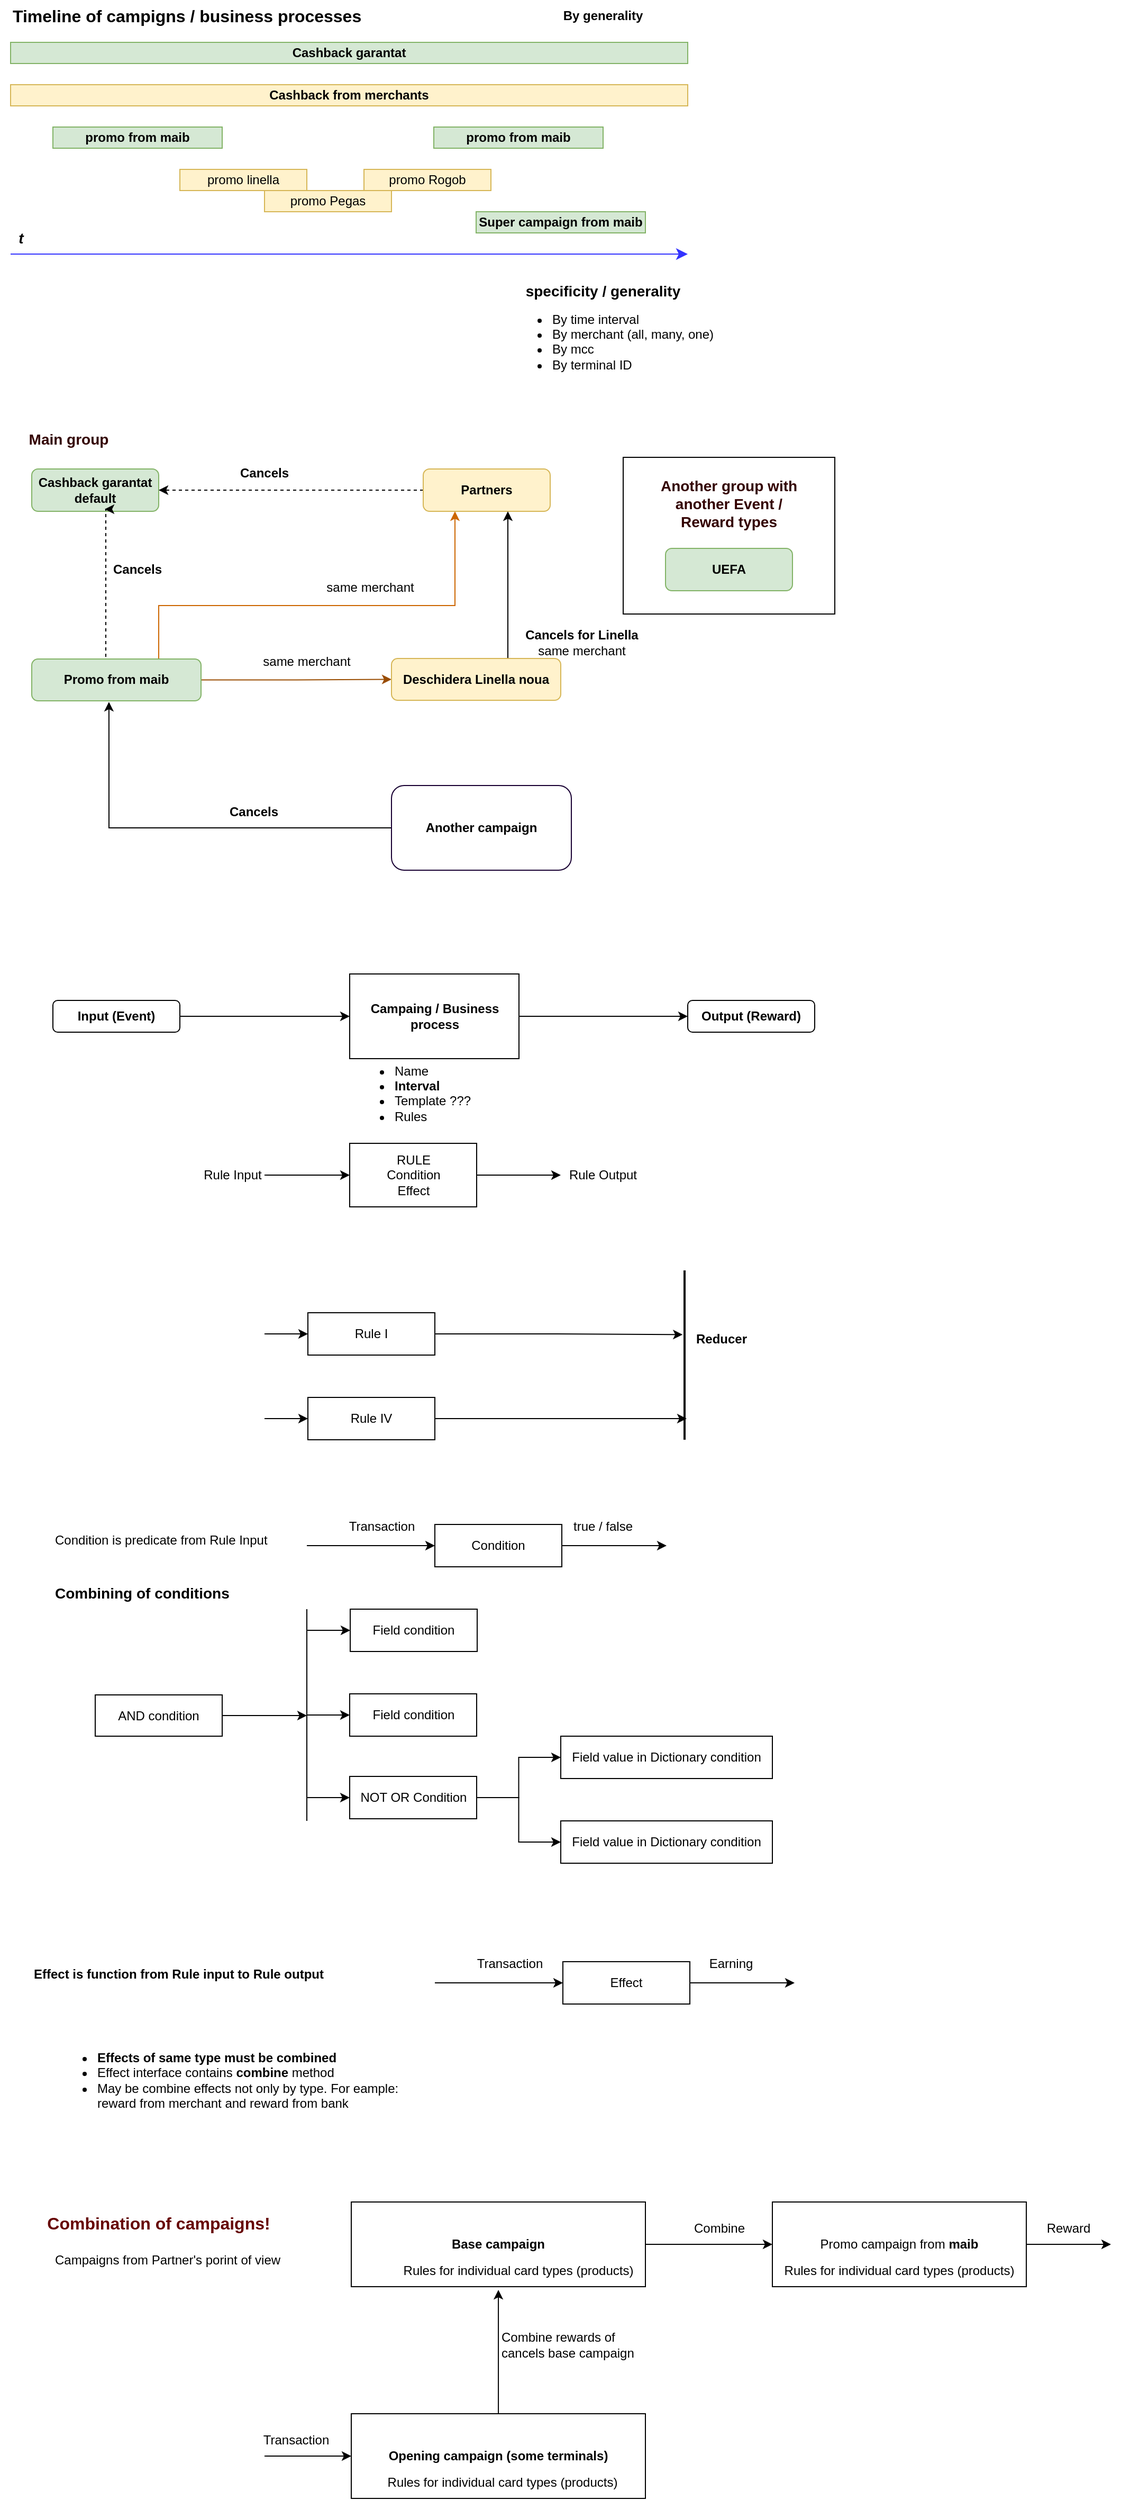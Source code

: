 <mxfile version="21.2.9" type="github">
  <diagram name="Страница 1" id="TAQ5d7j4zBhrqEJKE11E">
    <mxGraphModel dx="1380" dy="807" grid="1" gridSize="10" guides="1" tooltips="1" connect="1" arrows="1" fold="1" page="1" pageScale="1" pageWidth="827" pageHeight="1169" math="0" shadow="0">
      <root>
        <mxCell id="0" />
        <mxCell id="1" parent="0" />
        <mxCell id="bjk2vdLy0Dc0wwWH_pov-1" value="&lt;b&gt;Cashback garantat&lt;/b&gt;" style="rounded=0;whiteSpace=wrap;html=1;fillColor=#d5e8d4;strokeColor=#82b366;" vertex="1" parent="1">
          <mxGeometry x="40" y="80" width="640" height="20" as="geometry" />
        </mxCell>
        <mxCell id="bjk2vdLy0Dc0wwWH_pov-2" value="&lt;b&gt;&lt;font style=&quot;font-size: 16px;&quot;&gt;Timeline of campigns / business processes&lt;/font&gt;&lt;/b&gt;" style="text;html=1;strokeColor=none;fillColor=none;align=left;verticalAlign=middle;whiteSpace=wrap;rounded=0;" vertex="1" parent="1">
          <mxGeometry x="40" y="40" width="340" height="30" as="geometry" />
        </mxCell>
        <mxCell id="bjk2vdLy0Dc0wwWH_pov-3" value="&lt;b&gt;By generality&lt;/b&gt;" style="text;html=1;strokeColor=none;fillColor=none;align=center;verticalAlign=middle;whiteSpace=wrap;rounded=0;" vertex="1" parent="1">
          <mxGeometry x="520" y="40" width="160" height="30" as="geometry" />
        </mxCell>
        <mxCell id="bjk2vdLy0Dc0wwWH_pov-4" value="&lt;b&gt;Cashback from merchants&lt;/b&gt;" style="rounded=0;whiteSpace=wrap;html=1;fillColor=#fff2cc;strokeColor=#d6b656;" vertex="1" parent="1">
          <mxGeometry x="40" y="120" width="640" height="20" as="geometry" />
        </mxCell>
        <mxCell id="bjk2vdLy0Dc0wwWH_pov-5" value="&lt;b&gt;promo from maib&lt;/b&gt;" style="rounded=0;whiteSpace=wrap;html=1;fillColor=#d5e8d4;strokeColor=#82b366;" vertex="1" parent="1">
          <mxGeometry x="80" y="160" width="160" height="20" as="geometry" />
        </mxCell>
        <mxCell id="bjk2vdLy0Dc0wwWH_pov-6" value="&lt;b&gt;promo from maib&lt;/b&gt;" style="rounded=0;whiteSpace=wrap;html=1;fillColor=#d5e8d4;strokeColor=#82b366;" vertex="1" parent="1">
          <mxGeometry x="440" y="160" width="160" height="20" as="geometry" />
        </mxCell>
        <mxCell id="bjk2vdLy0Dc0wwWH_pov-7" value="" style="edgeStyle=elbowEdgeStyle;elbow=horizontal;endArrow=classic;html=1;curved=0;rounded=0;endSize=8;startSize=8;strokeColor=#3333FF;" edge="1" parent="1">
          <mxGeometry width="50" height="50" relative="1" as="geometry">
            <mxPoint x="40" y="280" as="sourcePoint" />
            <mxPoint x="680" y="280" as="targetPoint" />
          </mxGeometry>
        </mxCell>
        <mxCell id="bjk2vdLy0Dc0wwWH_pov-8" value="&lt;b&gt;&lt;i&gt;&lt;font style=&quot;font-size: 14px;&quot;&gt;t&lt;/font&gt;&lt;/i&gt;&lt;/b&gt;" style="text;html=1;strokeColor=none;fillColor=none;align=center;verticalAlign=middle;whiteSpace=wrap;rounded=0;" vertex="1" parent="1">
          <mxGeometry x="40" y="250" width="20" height="30" as="geometry" />
        </mxCell>
        <mxCell id="bjk2vdLy0Dc0wwWH_pov-9" value="promo linella" style="rounded=0;whiteSpace=wrap;html=1;fillColor=#fff2cc;strokeColor=#d6b656;" vertex="1" parent="1">
          <mxGeometry x="200" y="200" width="120" height="20" as="geometry" />
        </mxCell>
        <mxCell id="bjk2vdLy0Dc0wwWH_pov-10" value="promo Pegas" style="rounded=0;whiteSpace=wrap;html=1;fillColor=#fff2cc;strokeColor=#d6b656;" vertex="1" parent="1">
          <mxGeometry x="280" y="220" width="120" height="20" as="geometry" />
        </mxCell>
        <mxCell id="bjk2vdLy0Dc0wwWH_pov-11" value="promo Rogob" style="rounded=0;whiteSpace=wrap;html=1;fillColor=#fff2cc;strokeColor=#d6b656;" vertex="1" parent="1">
          <mxGeometry x="374" y="200" width="120" height="20" as="geometry" />
        </mxCell>
        <mxCell id="bjk2vdLy0Dc0wwWH_pov-12" value="&lt;b&gt;Super campaign from maib&lt;/b&gt;" style="rounded=0;whiteSpace=wrap;html=1;fillColor=#d5e8d4;strokeColor=#82b366;" vertex="1" parent="1">
          <mxGeometry x="480" y="240" width="160" height="20" as="geometry" />
        </mxCell>
        <mxCell id="bjk2vdLy0Dc0wwWH_pov-13" value="&lt;b&gt;&lt;font style=&quot;font-size: 14px;&quot;&gt;specificity / generality&lt;/font&gt;&lt;/b&gt;" style="text;html=1;strokeColor=none;fillColor=none;align=center;verticalAlign=middle;whiteSpace=wrap;rounded=0;" vertex="1" parent="1">
          <mxGeometry x="520" y="300" width="160" height="30" as="geometry" />
        </mxCell>
        <mxCell id="bjk2vdLy0Dc0wwWH_pov-14" value="&lt;ul&gt;&lt;li&gt;By time interval&lt;/li&gt;&lt;li&gt;By merchant (all, many, one)&lt;/li&gt;&lt;li&gt;By mcc&lt;/li&gt;&lt;li&gt;By terminal ID&lt;/li&gt;&lt;/ul&gt;" style="text;strokeColor=none;fillColor=none;html=1;whiteSpace=wrap;verticalAlign=middle;overflow=hidden;" vertex="1" parent="1">
          <mxGeometry x="510" y="320" width="200" height="80" as="geometry" />
        </mxCell>
        <mxCell id="bjk2vdLy0Dc0wwWH_pov-15" value="" style="rounded=0;whiteSpace=wrap;html=1;" vertex="1" parent="1">
          <mxGeometry x="619" y="472" width="200" height="148" as="geometry" />
        </mxCell>
        <mxCell id="bjk2vdLy0Dc0wwWH_pov-16" value="&lt;b&gt;Cashback garantat&lt;br&gt;default&lt;br&gt;&lt;/b&gt;" style="rounded=1;whiteSpace=wrap;html=1;fillColor=#d5e8d4;strokeColor=#82b366;" vertex="1" parent="1">
          <mxGeometry x="60" y="483" width="120" height="40" as="geometry" />
        </mxCell>
        <mxCell id="bjk2vdLy0Dc0wwWH_pov-17" style="edgeStyle=orthogonalEdgeStyle;rounded=0;orthogonalLoop=1;jettySize=auto;html=1;exitX=0;exitY=0.5;exitDx=0;exitDy=0;dashed=1;" edge="1" parent="1" source="bjk2vdLy0Dc0wwWH_pov-18" target="bjk2vdLy0Dc0wwWH_pov-16">
          <mxGeometry relative="1" as="geometry">
            <mxPoint x="380" y="503" as="sourcePoint" />
          </mxGeometry>
        </mxCell>
        <mxCell id="bjk2vdLy0Dc0wwWH_pov-18" value="&lt;b&gt;Partners&lt;/b&gt;" style="rounded=1;whiteSpace=wrap;html=1;fillColor=#fff2cc;strokeColor=#d6b656;" vertex="1" parent="1">
          <mxGeometry x="430" y="483" width="120" height="40" as="geometry" />
        </mxCell>
        <mxCell id="bjk2vdLy0Dc0wwWH_pov-19" value="&lt;b&gt;Cancels&lt;/b&gt;" style="text;html=1;strokeColor=none;fillColor=none;align=center;verticalAlign=middle;whiteSpace=wrap;rounded=0;" vertex="1" parent="1">
          <mxGeometry x="130" y="563" width="60" height="30" as="geometry" />
        </mxCell>
        <mxCell id="bjk2vdLy0Dc0wwWH_pov-20" style="edgeStyle=orthogonalEdgeStyle;rounded=0;orthogonalLoop=1;jettySize=auto;html=1;exitX=0.5;exitY=0;exitDx=0;exitDy=0;entryX=0.575;entryY=0.95;entryDx=0;entryDy=0;entryPerimeter=0;dashed=1;" edge="1" parent="1" source="bjk2vdLy0Dc0wwWH_pov-23" target="bjk2vdLy0Dc0wwWH_pov-16">
          <mxGeometry relative="1" as="geometry">
            <mxPoint x="130" y="532" as="targetPoint" />
            <Array as="points">
              <mxPoint x="130" y="663" />
            </Array>
          </mxGeometry>
        </mxCell>
        <mxCell id="bjk2vdLy0Dc0wwWH_pov-21" style="edgeStyle=orthogonalEdgeStyle;rounded=0;orthogonalLoop=1;jettySize=auto;html=1;entryX=0;entryY=0.5;entryDx=0;entryDy=0;strokeColor=#994C00;" edge="1" parent="1" source="bjk2vdLy0Dc0wwWH_pov-23" target="bjk2vdLy0Dc0wwWH_pov-25">
          <mxGeometry relative="1" as="geometry" />
        </mxCell>
        <mxCell id="bjk2vdLy0Dc0wwWH_pov-22" style="edgeStyle=orthogonalEdgeStyle;rounded=0;orthogonalLoop=1;jettySize=auto;html=1;entryX=0.25;entryY=1;entryDx=0;entryDy=0;strokeColor=#CC6600;" edge="1" parent="1" source="bjk2vdLy0Dc0wwWH_pov-23" target="bjk2vdLy0Dc0wwWH_pov-18">
          <mxGeometry relative="1" as="geometry">
            <Array as="points">
              <mxPoint x="180" y="612" />
              <mxPoint x="460" y="612" />
            </Array>
          </mxGeometry>
        </mxCell>
        <mxCell id="bjk2vdLy0Dc0wwWH_pov-23" value="&lt;b&gt;Promo from maib&lt;/b&gt;" style="rounded=1;whiteSpace=wrap;html=1;fillColor=#d5e8d4;strokeColor=#82b366;" vertex="1" parent="1">
          <mxGeometry x="60" y="662.5" width="160" height="39.5" as="geometry" />
        </mxCell>
        <mxCell id="bjk2vdLy0Dc0wwWH_pov-24" style="edgeStyle=orthogonalEdgeStyle;rounded=0;orthogonalLoop=1;jettySize=auto;html=1;" edge="1" parent="1" source="bjk2vdLy0Dc0wwWH_pov-25" target="bjk2vdLy0Dc0wwWH_pov-18">
          <mxGeometry relative="1" as="geometry">
            <Array as="points">
              <mxPoint x="510" y="582" />
              <mxPoint x="510" y="582" />
            </Array>
          </mxGeometry>
        </mxCell>
        <mxCell id="bjk2vdLy0Dc0wwWH_pov-25" value="&lt;b&gt;Deschidera Linella noua&lt;/b&gt;" style="rounded=1;whiteSpace=wrap;html=1;fillColor=#fff2cc;strokeColor=#d6b656;" vertex="1" parent="1">
          <mxGeometry x="400" y="662" width="160" height="39.5" as="geometry" />
        </mxCell>
        <mxCell id="bjk2vdLy0Dc0wwWH_pov-26" value="&lt;b&gt;Cancels for Linella&lt;/b&gt;&lt;br&gt;same merchant" style="text;html=1;strokeColor=none;fillColor=none;align=center;verticalAlign=middle;whiteSpace=wrap;rounded=0;" vertex="1" parent="1">
          <mxGeometry x="520" y="632" width="120" height="30" as="geometry" />
        </mxCell>
        <mxCell id="bjk2vdLy0Dc0wwWH_pov-27" value="&lt;b&gt;UEFA&lt;/b&gt;" style="rounded=1;whiteSpace=wrap;html=1;fillColor=#d5e8d4;strokeColor=#82b366;" vertex="1" parent="1">
          <mxGeometry x="659" y="558" width="120" height="40" as="geometry" />
        </mxCell>
        <mxCell id="bjk2vdLy0Dc0wwWH_pov-28" value="&lt;font size=&quot;1&quot; color=&quot;#330000&quot;&gt;&lt;b style=&quot;font-size: 14px;&quot;&gt;Another group with another Event / Reward types&lt;/b&gt;&lt;/font&gt;" style="text;html=1;strokeColor=none;fillColor=none;align=center;verticalAlign=middle;whiteSpace=wrap;rounded=0;" vertex="1" parent="1">
          <mxGeometry x="649" y="490" width="140" height="52" as="geometry" />
        </mxCell>
        <mxCell id="bjk2vdLy0Dc0wwWH_pov-29" value="&lt;b&gt;&lt;font style=&quot;font-size: 14px;&quot; color=&quot;#330000&quot;&gt;Main group&lt;/font&gt;&lt;/b&gt;" style="text;html=1;strokeColor=none;fillColor=none;align=center;verticalAlign=middle;whiteSpace=wrap;rounded=0;" vertex="1" parent="1">
          <mxGeometry x="40" y="440" width="110" height="30" as="geometry" />
        </mxCell>
        <mxCell id="bjk2vdLy0Dc0wwWH_pov-30" value="&lt;b&gt;Cancels&lt;/b&gt;" style="text;html=1;strokeColor=none;fillColor=none;align=center;verticalAlign=middle;whiteSpace=wrap;rounded=0;" vertex="1" parent="1">
          <mxGeometry x="250" y="472" width="60" height="30" as="geometry" />
        </mxCell>
        <mxCell id="bjk2vdLy0Dc0wwWH_pov-31" style="edgeStyle=orthogonalEdgeStyle;rounded=0;orthogonalLoop=1;jettySize=auto;html=1;entryX=0.456;entryY=1.025;entryDx=0;entryDy=0;entryPerimeter=0;" edge="1" parent="1" source="bjk2vdLy0Dc0wwWH_pov-32" target="bjk2vdLy0Dc0wwWH_pov-23">
          <mxGeometry relative="1" as="geometry" />
        </mxCell>
        <mxCell id="bjk2vdLy0Dc0wwWH_pov-32" value="&lt;b&gt;Another campaign&lt;/b&gt;" style="rounded=1;whiteSpace=wrap;html=1;strokeColor=#190033;" vertex="1" parent="1">
          <mxGeometry x="400" y="782" width="170" height="80" as="geometry" />
        </mxCell>
        <mxCell id="bjk2vdLy0Dc0wwWH_pov-33" value="same merchant" style="text;html=1;strokeColor=none;fillColor=none;align=center;verticalAlign=middle;whiteSpace=wrap;rounded=0;" vertex="1" parent="1">
          <mxGeometry x="240" y="650" width="160" height="30" as="geometry" />
        </mxCell>
        <mxCell id="bjk2vdLy0Dc0wwWH_pov-34" value="&lt;b&gt;Cancels&lt;/b&gt;" style="text;html=1;strokeColor=none;fillColor=none;align=center;verticalAlign=middle;whiteSpace=wrap;rounded=0;" vertex="1" parent="1">
          <mxGeometry x="240" y="792" width="60" height="30" as="geometry" />
        </mxCell>
        <mxCell id="bjk2vdLy0Dc0wwWH_pov-35" value="same merchant" style="text;html=1;strokeColor=none;fillColor=none;align=center;verticalAlign=middle;whiteSpace=wrap;rounded=0;" vertex="1" parent="1">
          <mxGeometry x="300" y="580" width="160" height="30" as="geometry" />
        </mxCell>
        <mxCell id="bjk2vdLy0Dc0wwWH_pov-36" style="edgeStyle=orthogonalEdgeStyle;rounded=0;orthogonalLoop=1;jettySize=auto;html=1;entryX=0;entryY=0.5;entryDx=0;entryDy=0;" edge="1" parent="1" source="bjk2vdLy0Dc0wwWH_pov-37" target="bjk2vdLy0Dc0wwWH_pov-40">
          <mxGeometry relative="1" as="geometry" />
        </mxCell>
        <mxCell id="bjk2vdLy0Dc0wwWH_pov-37" value="&lt;b&gt;Campaing / Business process&lt;/b&gt;" style="rounded=0;whiteSpace=wrap;html=1;" vertex="1" parent="1">
          <mxGeometry x="360.5" y="960" width="160" height="80" as="geometry" />
        </mxCell>
        <mxCell id="bjk2vdLy0Dc0wwWH_pov-38" style="edgeStyle=orthogonalEdgeStyle;rounded=0;orthogonalLoop=1;jettySize=auto;html=1;entryX=0;entryY=0.5;entryDx=0;entryDy=0;" edge="1" parent="1" source="bjk2vdLy0Dc0wwWH_pov-39" target="bjk2vdLy0Dc0wwWH_pov-37">
          <mxGeometry relative="1" as="geometry" />
        </mxCell>
        <mxCell id="bjk2vdLy0Dc0wwWH_pov-39" value="&lt;b&gt;Input (Event)&lt;/b&gt;" style="rounded=1;whiteSpace=wrap;html=1;" vertex="1" parent="1">
          <mxGeometry x="80" y="985" width="120" height="30" as="geometry" />
        </mxCell>
        <mxCell id="bjk2vdLy0Dc0wwWH_pov-40" value="&lt;b&gt;Output (Reward)&lt;/b&gt;" style="rounded=1;whiteSpace=wrap;html=1;" vertex="1" parent="1">
          <mxGeometry x="680" y="985" width="120" height="30" as="geometry" />
        </mxCell>
        <mxCell id="bjk2vdLy0Dc0wwWH_pov-41" value="&lt;ul&gt;&lt;li&gt;Name&lt;/li&gt;&lt;li&gt;&lt;b&gt;Interval&lt;/b&gt;&lt;/li&gt;&lt;li&gt;Template ???&lt;/li&gt;&lt;li&gt;Rules&lt;/li&gt;&lt;/ul&gt;" style="text;strokeColor=none;fillColor=none;html=1;whiteSpace=wrap;verticalAlign=middle;overflow=hidden;" vertex="1" parent="1">
          <mxGeometry x="361" y="1030" width="159.5" height="80" as="geometry" />
        </mxCell>
        <mxCell id="bjk2vdLy0Dc0wwWH_pov-42" style="edgeStyle=orthogonalEdgeStyle;rounded=0;orthogonalLoop=1;jettySize=auto;html=1;entryX=0;entryY=0.5;entryDx=0;entryDy=0;" edge="1" parent="1" source="bjk2vdLy0Dc0wwWH_pov-43" target="bjk2vdLy0Dc0wwWH_pov-46">
          <mxGeometry relative="1" as="geometry" />
        </mxCell>
        <mxCell id="bjk2vdLy0Dc0wwWH_pov-43" value="RULE&lt;br&gt;Condition&lt;br&gt;Effect" style="rounded=0;whiteSpace=wrap;html=1;" vertex="1" parent="1">
          <mxGeometry x="360.5" y="1120" width="120" height="60" as="geometry" />
        </mxCell>
        <mxCell id="bjk2vdLy0Dc0wwWH_pov-44" style="edgeStyle=orthogonalEdgeStyle;rounded=0;orthogonalLoop=1;jettySize=auto;html=1;entryX=0;entryY=0.5;entryDx=0;entryDy=0;" edge="1" parent="1" source="bjk2vdLy0Dc0wwWH_pov-45" target="bjk2vdLy0Dc0wwWH_pov-43">
          <mxGeometry relative="1" as="geometry" />
        </mxCell>
        <mxCell id="bjk2vdLy0Dc0wwWH_pov-45" value="Rule Input" style="text;html=1;strokeColor=none;fillColor=none;align=center;verticalAlign=middle;whiteSpace=wrap;rounded=0;" vertex="1" parent="1">
          <mxGeometry x="220" y="1135" width="60" height="30" as="geometry" />
        </mxCell>
        <mxCell id="bjk2vdLy0Dc0wwWH_pov-46" value="Rule Output" style="text;html=1;strokeColor=none;fillColor=none;align=center;verticalAlign=middle;whiteSpace=wrap;rounded=0;" vertex="1" parent="1">
          <mxGeometry x="560" y="1135" width="80" height="30" as="geometry" />
        </mxCell>
        <mxCell id="bjk2vdLy0Dc0wwWH_pov-49" value="" style="edgeStyle=orthogonalEdgeStyle;rounded=0;orthogonalLoop=1;jettySize=auto;html=1;startArrow=classic;startFill=1;endArrow=none;endFill=0;" edge="1" parent="1" source="bjk2vdLy0Dc0wwWH_pov-51">
          <mxGeometry relative="1" as="geometry">
            <mxPoint x="280" y="1300" as="targetPoint" />
          </mxGeometry>
        </mxCell>
        <mxCell id="bjk2vdLy0Dc0wwWH_pov-50" style="edgeStyle=orthogonalEdgeStyle;rounded=0;orthogonalLoop=1;jettySize=auto;html=1;entryX=0.379;entryY=0.686;entryDx=0;entryDy=0;entryPerimeter=0;" edge="1" parent="1" source="bjk2vdLy0Dc0wwWH_pov-51" target="bjk2vdLy0Dc0wwWH_pov-82">
          <mxGeometry relative="1" as="geometry" />
        </mxCell>
        <mxCell id="bjk2vdLy0Dc0wwWH_pov-51" value="Rule I" style="rounded=0;whiteSpace=wrap;html=1;" vertex="1" parent="1">
          <mxGeometry x="321" y="1280" width="120" height="40" as="geometry" />
        </mxCell>
        <mxCell id="bjk2vdLy0Dc0wwWH_pov-52" style="edgeStyle=orthogonalEdgeStyle;rounded=0;orthogonalLoop=1;jettySize=auto;html=1;startArrow=classic;startFill=1;endArrow=none;endFill=0;" edge="1" parent="1" source="bjk2vdLy0Dc0wwWH_pov-54">
          <mxGeometry relative="1" as="geometry">
            <mxPoint x="280" y="1380" as="targetPoint" />
          </mxGeometry>
        </mxCell>
        <mxCell id="bjk2vdLy0Dc0wwWH_pov-53" style="edgeStyle=orthogonalEdgeStyle;rounded=0;orthogonalLoop=1;jettySize=auto;html=1;entryX=0.875;entryY=0.3;entryDx=0;entryDy=0;entryPerimeter=0;" edge="1" parent="1" source="bjk2vdLy0Dc0wwWH_pov-54" target="bjk2vdLy0Dc0wwWH_pov-82">
          <mxGeometry relative="1" as="geometry" />
        </mxCell>
        <mxCell id="bjk2vdLy0Dc0wwWH_pov-54" value="Rule IV" style="rounded=0;whiteSpace=wrap;html=1;" vertex="1" parent="1">
          <mxGeometry x="321" y="1360" width="120" height="40" as="geometry" />
        </mxCell>
        <mxCell id="bjk2vdLy0Dc0wwWH_pov-55" style="edgeStyle=orthogonalEdgeStyle;rounded=0;orthogonalLoop=1;jettySize=auto;html=1;" edge="1" parent="1" source="bjk2vdLy0Dc0wwWH_pov-56">
          <mxGeometry relative="1" as="geometry">
            <mxPoint x="320" y="1660.5" as="targetPoint" />
          </mxGeometry>
        </mxCell>
        <mxCell id="bjk2vdLy0Dc0wwWH_pov-56" value="AND condition" style="rounded=0;whiteSpace=wrap;html=1;" vertex="1" parent="1">
          <mxGeometry x="120" y="1641" width="120" height="39" as="geometry" />
        </mxCell>
        <mxCell id="bjk2vdLy0Dc0wwWH_pov-57" value="&lt;b&gt;&lt;font style=&quot;font-size: 14px;&quot;&gt;Combining of conditions&lt;/font&gt;&lt;/b&gt;" style="text;html=1;strokeColor=none;fillColor=none;align=left;verticalAlign=middle;whiteSpace=wrap;rounded=0;" vertex="1" parent="1">
          <mxGeometry x="80" y="1530" width="170" height="30" as="geometry" />
        </mxCell>
        <mxCell id="bjk2vdLy0Dc0wwWH_pov-58" style="edgeStyle=orthogonalEdgeStyle;rounded=0;orthogonalLoop=1;jettySize=auto;html=1;startArrow=classic;startFill=1;endArrow=none;endFill=0;" edge="1" parent="1" source="bjk2vdLy0Dc0wwWH_pov-59">
          <mxGeometry relative="1" as="geometry">
            <mxPoint x="320" y="1580" as="targetPoint" />
          </mxGeometry>
        </mxCell>
        <mxCell id="bjk2vdLy0Dc0wwWH_pov-59" value="Field condition" style="rounded=0;whiteSpace=wrap;html=1;" vertex="1" parent="1">
          <mxGeometry x="361" y="1560" width="120" height="40" as="geometry" />
        </mxCell>
        <mxCell id="bjk2vdLy0Dc0wwWH_pov-60" style="edgeStyle=orthogonalEdgeStyle;rounded=0;orthogonalLoop=1;jettySize=auto;html=1;startArrow=classic;startFill=1;endArrow=none;endFill=0;" edge="1" parent="1" source="bjk2vdLy0Dc0wwWH_pov-61">
          <mxGeometry relative="1" as="geometry">
            <mxPoint x="320" y="1660" as="targetPoint" />
          </mxGeometry>
        </mxCell>
        <mxCell id="bjk2vdLy0Dc0wwWH_pov-61" value="Field condition" style="rounded=0;whiteSpace=wrap;html=1;" vertex="1" parent="1">
          <mxGeometry x="360.5" y="1640" width="120" height="40" as="geometry" />
        </mxCell>
        <mxCell id="bjk2vdLy0Dc0wwWH_pov-62" style="edgeStyle=orthogonalEdgeStyle;rounded=0;orthogonalLoop=1;jettySize=auto;html=1;startArrow=classic;startFill=1;endArrow=none;endFill=0;" edge="1" parent="1" source="bjk2vdLy0Dc0wwWH_pov-65">
          <mxGeometry relative="1" as="geometry">
            <mxPoint x="320" y="1738" as="targetPoint" />
          </mxGeometry>
        </mxCell>
        <mxCell id="bjk2vdLy0Dc0wwWH_pov-63" style="edgeStyle=orthogonalEdgeStyle;rounded=0;orthogonalLoop=1;jettySize=auto;html=1;entryX=0;entryY=0.5;entryDx=0;entryDy=0;" edge="1" parent="1" source="bjk2vdLy0Dc0wwWH_pov-65" target="bjk2vdLy0Dc0wwWH_pov-67">
          <mxGeometry relative="1" as="geometry" />
        </mxCell>
        <mxCell id="bjk2vdLy0Dc0wwWH_pov-64" style="edgeStyle=orthogonalEdgeStyle;rounded=0;orthogonalLoop=1;jettySize=auto;html=1;entryX=0;entryY=0.5;entryDx=0;entryDy=0;" edge="1" parent="1" source="bjk2vdLy0Dc0wwWH_pov-65" target="bjk2vdLy0Dc0wwWH_pov-68">
          <mxGeometry relative="1" as="geometry" />
        </mxCell>
        <mxCell id="bjk2vdLy0Dc0wwWH_pov-65" value="NOT OR Condition" style="rounded=0;whiteSpace=wrap;html=1;" vertex="1" parent="1">
          <mxGeometry x="360.5" y="1718" width="120" height="40" as="geometry" />
        </mxCell>
        <mxCell id="bjk2vdLy0Dc0wwWH_pov-66" value="" style="endArrow=none;html=1;rounded=0;" edge="1" parent="1">
          <mxGeometry width="50" height="50" relative="1" as="geometry">
            <mxPoint x="320" y="1760" as="sourcePoint" />
            <mxPoint x="320" y="1560" as="targetPoint" />
          </mxGeometry>
        </mxCell>
        <mxCell id="bjk2vdLy0Dc0wwWH_pov-67" value="Field value in Dictionary condition" style="rounded=0;whiteSpace=wrap;html=1;" vertex="1" parent="1">
          <mxGeometry x="560" y="1680" width="200" height="40" as="geometry" />
        </mxCell>
        <mxCell id="bjk2vdLy0Dc0wwWH_pov-68" value="Field value in Dictionary condition" style="rounded=0;whiteSpace=wrap;html=1;" vertex="1" parent="1">
          <mxGeometry x="560" y="1760" width="200" height="40" as="geometry" />
        </mxCell>
        <mxCell id="bjk2vdLy0Dc0wwWH_pov-69" value="Condition is predicate from Rule Input" style="text;html=1;strokeColor=none;fillColor=none;align=left;verticalAlign=middle;whiteSpace=wrap;rounded=0;" vertex="1" parent="1">
          <mxGeometry x="80" y="1480" width="230" height="30" as="geometry" />
        </mxCell>
        <mxCell id="bjk2vdLy0Dc0wwWH_pov-70" style="edgeStyle=orthogonalEdgeStyle;rounded=0;orthogonalLoop=1;jettySize=auto;html=1;" edge="1" parent="1" source="bjk2vdLy0Dc0wwWH_pov-72">
          <mxGeometry relative="1" as="geometry">
            <mxPoint x="660" y="1500" as="targetPoint" />
          </mxGeometry>
        </mxCell>
        <mxCell id="bjk2vdLy0Dc0wwWH_pov-71" style="edgeStyle=orthogonalEdgeStyle;rounded=0;orthogonalLoop=1;jettySize=auto;html=1;startArrow=classic;startFill=1;endArrow=none;endFill=0;" edge="1" parent="1" source="bjk2vdLy0Dc0wwWH_pov-72">
          <mxGeometry relative="1" as="geometry">
            <mxPoint x="320" y="1500" as="targetPoint" />
          </mxGeometry>
        </mxCell>
        <mxCell id="bjk2vdLy0Dc0wwWH_pov-72" value="Condition" style="rounded=0;whiteSpace=wrap;html=1;" vertex="1" parent="1">
          <mxGeometry x="441" y="1480" width="120" height="40" as="geometry" />
        </mxCell>
        <mxCell id="bjk2vdLy0Dc0wwWH_pov-73" value="true / false" style="text;html=1;strokeColor=none;fillColor=none;align=center;verticalAlign=middle;whiteSpace=wrap;rounded=0;" vertex="1" parent="1">
          <mxGeometry x="570" y="1467" width="60" height="30" as="geometry" />
        </mxCell>
        <mxCell id="bjk2vdLy0Dc0wwWH_pov-74" value="Transaction" style="text;html=1;strokeColor=none;fillColor=none;align=center;verticalAlign=middle;whiteSpace=wrap;rounded=0;" vertex="1" parent="1">
          <mxGeometry x="361" y="1467" width="60" height="30" as="geometry" />
        </mxCell>
        <mxCell id="bjk2vdLy0Dc0wwWH_pov-75" value="&lt;b&gt;Effect is function from Rule input to Rule output&lt;/b&gt;" style="text;html=1;strokeColor=none;fillColor=none;align=left;verticalAlign=middle;whiteSpace=wrap;rounded=0;" vertex="1" parent="1">
          <mxGeometry x="60" y="1890" width="290" height="30" as="geometry" />
        </mxCell>
        <mxCell id="bjk2vdLy0Dc0wwWH_pov-76" style="edgeStyle=orthogonalEdgeStyle;rounded=0;orthogonalLoop=1;jettySize=auto;html=1;" edge="1" parent="1" source="bjk2vdLy0Dc0wwWH_pov-78">
          <mxGeometry relative="1" as="geometry">
            <mxPoint x="781" y="1913" as="targetPoint" />
          </mxGeometry>
        </mxCell>
        <mxCell id="bjk2vdLy0Dc0wwWH_pov-77" style="edgeStyle=orthogonalEdgeStyle;rounded=0;orthogonalLoop=1;jettySize=auto;html=1;startArrow=classic;startFill=1;endArrow=none;endFill=0;" edge="1" parent="1" source="bjk2vdLy0Dc0wwWH_pov-78">
          <mxGeometry relative="1" as="geometry">
            <mxPoint x="441" y="1913" as="targetPoint" />
          </mxGeometry>
        </mxCell>
        <mxCell id="bjk2vdLy0Dc0wwWH_pov-78" value="Effect" style="rounded=0;whiteSpace=wrap;html=1;" vertex="1" parent="1">
          <mxGeometry x="562" y="1893" width="120" height="40" as="geometry" />
        </mxCell>
        <mxCell id="bjk2vdLy0Dc0wwWH_pov-79" value="Earning" style="text;html=1;strokeColor=none;fillColor=none;align=center;verticalAlign=middle;whiteSpace=wrap;rounded=0;" vertex="1" parent="1">
          <mxGeometry x="691" y="1880" width="60" height="30" as="geometry" />
        </mxCell>
        <mxCell id="bjk2vdLy0Dc0wwWH_pov-80" value="Transaction" style="text;html=1;strokeColor=none;fillColor=none;align=center;verticalAlign=middle;whiteSpace=wrap;rounded=0;" vertex="1" parent="1">
          <mxGeometry x="482" y="1880" width="60" height="30" as="geometry" />
        </mxCell>
        <mxCell id="bjk2vdLy0Dc0wwWH_pov-81" value="&lt;ul&gt;&lt;li&gt;&lt;b style=&quot;border-color: var(--border-color); text-align: center;&quot;&gt;Effects of same type must be combined&lt;/b&gt;&lt;br&gt;&lt;/li&gt;&lt;li&gt;Effect interface contains &lt;b&gt;combine &lt;/b&gt;method&lt;/li&gt;&lt;li&gt;May be combine effects not only by type. For eample:&amp;nbsp;&lt;br&gt;reward from merchant and reward from bank&lt;/li&gt;&lt;/ul&gt;" style="text;strokeColor=none;fillColor=none;html=1;whiteSpace=wrap;verticalAlign=middle;overflow=hidden;" vertex="1" parent="1">
          <mxGeometry x="80" y="1960" width="400" height="90" as="geometry" />
        </mxCell>
        <mxCell id="bjk2vdLy0Dc0wwWH_pov-82" value="" style="line;strokeWidth=2;direction=south;html=1;" vertex="1" parent="1">
          <mxGeometry x="672" y="1240" width="10" height="160" as="geometry" />
        </mxCell>
        <mxCell id="bjk2vdLy0Dc0wwWH_pov-83" value="&lt;b&gt;Reducer&lt;/b&gt;" style="text;html=1;strokeColor=none;fillColor=none;align=center;verticalAlign=middle;whiteSpace=wrap;rounded=0;" vertex="1" parent="1">
          <mxGeometry x="682" y="1290" width="60" height="30" as="geometry" />
        </mxCell>
        <mxCell id="bjk2vdLy0Dc0wwWH_pov-84" value="&lt;b&gt;&lt;font color=&quot;#660000&quot; style=&quot;font-size: 16px;&quot;&gt;Combination of campaigns!&lt;/font&gt;&lt;/b&gt;" style="text;html=1;strokeColor=none;fillColor=none;align=center;verticalAlign=middle;whiteSpace=wrap;rounded=0;" vertex="1" parent="1">
          <mxGeometry x="40" y="2120" width="280" height="40" as="geometry" />
        </mxCell>
        <mxCell id="bjk2vdLy0Dc0wwWH_pov-85" value="Campaigns from Partner&#39;s porint of view&amp;nbsp;" style="text;html=1;strokeColor=none;fillColor=none;align=left;verticalAlign=middle;whiteSpace=wrap;rounded=0;" vertex="1" parent="1">
          <mxGeometry x="80" y="2160" width="230" height="30" as="geometry" />
        </mxCell>
        <mxCell id="bjk2vdLy0Dc0wwWH_pov-96" style="edgeStyle=orthogonalEdgeStyle;rounded=0;orthogonalLoop=1;jettySize=auto;html=1;entryX=0;entryY=0.5;entryDx=0;entryDy=0;" edge="1" parent="1" source="bjk2vdLy0Dc0wwWH_pov-86" target="bjk2vdLy0Dc0wwWH_pov-94">
          <mxGeometry relative="1" as="geometry" />
        </mxCell>
        <mxCell id="bjk2vdLy0Dc0wwWH_pov-86" value="&lt;b&gt;Base campaign&lt;/b&gt;" style="rounded=0;whiteSpace=wrap;html=1;" vertex="1" parent="1">
          <mxGeometry x="362" y="2120" width="278" height="80" as="geometry" />
        </mxCell>
        <mxCell id="bjk2vdLy0Dc0wwWH_pov-87" value="Rules for individual card types (products)" style="text;html=1;strokeColor=none;fillColor=none;align=center;verticalAlign=middle;whiteSpace=wrap;rounded=0;" vertex="1" parent="1">
          <mxGeometry x="400" y="2170" width="240" height="30" as="geometry" />
        </mxCell>
        <mxCell id="bjk2vdLy0Dc0wwWH_pov-90" style="edgeStyle=orthogonalEdgeStyle;rounded=0;orthogonalLoop=1;jettySize=auto;html=1;entryX=0.421;entryY=1.1;entryDx=0;entryDy=0;entryPerimeter=0;" edge="1" parent="1" source="bjk2vdLy0Dc0wwWH_pov-88" target="bjk2vdLy0Dc0wwWH_pov-87">
          <mxGeometry relative="1" as="geometry" />
        </mxCell>
        <mxCell id="bjk2vdLy0Dc0wwWH_pov-92" style="edgeStyle=orthogonalEdgeStyle;rounded=0;orthogonalLoop=1;jettySize=auto;html=1;startArrow=classic;startFill=1;endArrow=none;endFill=0;" edge="1" parent="1" source="bjk2vdLy0Dc0wwWH_pov-88">
          <mxGeometry relative="1" as="geometry">
            <mxPoint x="280" y="2360" as="targetPoint" />
          </mxGeometry>
        </mxCell>
        <mxCell id="bjk2vdLy0Dc0wwWH_pov-88" value="&lt;b&gt;Opening campaign (some terminals)&lt;/b&gt;" style="rounded=0;whiteSpace=wrap;html=1;" vertex="1" parent="1">
          <mxGeometry x="362" y="2320" width="278" height="80" as="geometry" />
        </mxCell>
        <mxCell id="bjk2vdLy0Dc0wwWH_pov-89" value="Rules for individual card types (products)" style="text;html=1;strokeColor=none;fillColor=none;align=center;verticalAlign=middle;whiteSpace=wrap;rounded=0;" vertex="1" parent="1">
          <mxGeometry x="370" y="2370" width="270" height="30" as="geometry" />
        </mxCell>
        <mxCell id="bjk2vdLy0Dc0wwWH_pov-91" value="Combine rewards of cancels base campaign" style="text;html=1;strokeColor=none;fillColor=none;align=left;verticalAlign=middle;whiteSpace=wrap;rounded=0;" vertex="1" parent="1">
          <mxGeometry x="502" y="2240" width="138" height="30" as="geometry" />
        </mxCell>
        <mxCell id="bjk2vdLy0Dc0wwWH_pov-93" value="Transaction" style="text;html=1;strokeColor=none;fillColor=none;align=center;verticalAlign=middle;whiteSpace=wrap;rounded=0;" vertex="1" parent="1">
          <mxGeometry x="280" y="2330" width="60" height="30" as="geometry" />
        </mxCell>
        <mxCell id="bjk2vdLy0Dc0wwWH_pov-98" style="edgeStyle=orthogonalEdgeStyle;rounded=0;orthogonalLoop=1;jettySize=auto;html=1;" edge="1" parent="1" source="bjk2vdLy0Dc0wwWH_pov-94">
          <mxGeometry relative="1" as="geometry">
            <mxPoint x="1080" y="2160" as="targetPoint" />
          </mxGeometry>
        </mxCell>
        <mxCell id="bjk2vdLy0Dc0wwWH_pov-94" value="Promo campaign from &lt;b&gt;maib&lt;/b&gt;" style="rounded=0;whiteSpace=wrap;html=1;" vertex="1" parent="1">
          <mxGeometry x="760" y="2120" width="240" height="80" as="geometry" />
        </mxCell>
        <mxCell id="bjk2vdLy0Dc0wwWH_pov-95" value="Rules for individual card types (products)" style="text;html=1;strokeColor=none;fillColor=none;align=center;verticalAlign=middle;whiteSpace=wrap;rounded=0;" vertex="1" parent="1">
          <mxGeometry x="760" y="2170" width="240" height="30" as="geometry" />
        </mxCell>
        <mxCell id="bjk2vdLy0Dc0wwWH_pov-97" value="Combine" style="text;html=1;strokeColor=none;fillColor=none;align=center;verticalAlign=middle;whiteSpace=wrap;rounded=0;" vertex="1" parent="1">
          <mxGeometry x="680" y="2130" width="60" height="30" as="geometry" />
        </mxCell>
        <mxCell id="bjk2vdLy0Dc0wwWH_pov-99" value="Reward" style="text;html=1;strokeColor=none;fillColor=none;align=center;verticalAlign=middle;whiteSpace=wrap;rounded=0;" vertex="1" parent="1">
          <mxGeometry x="1010" y="2130" width="60" height="30" as="geometry" />
        </mxCell>
      </root>
    </mxGraphModel>
  </diagram>
</mxfile>
